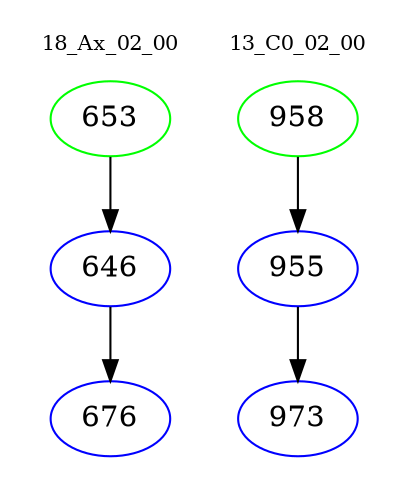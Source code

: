 digraph{
subgraph cluster_0 {
color = white
label = "18_Ax_02_00";
fontsize=10;
T0_653 [label="653", color="green"]
T0_653 -> T0_646 [color="black"]
T0_646 [label="646", color="blue"]
T0_646 -> T0_676 [color="black"]
T0_676 [label="676", color="blue"]
}
subgraph cluster_1 {
color = white
label = "13_C0_02_00";
fontsize=10;
T1_958 [label="958", color="green"]
T1_958 -> T1_955 [color="black"]
T1_955 [label="955", color="blue"]
T1_955 -> T1_973 [color="black"]
T1_973 [label="973", color="blue"]
}
}
